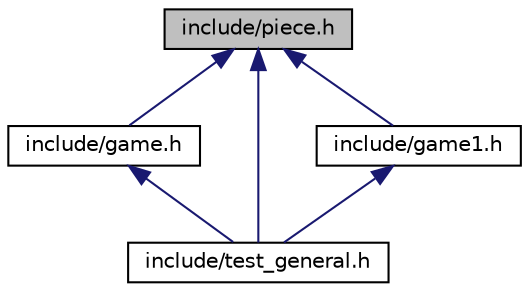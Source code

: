 digraph "include/piece.h"
{
  edge [fontname="Helvetica",fontsize="10",labelfontname="Helvetica",labelfontsize="10"];
  node [fontname="Helvetica",fontsize="10",shape=record];
  Node1 [label="include/piece.h",height=0.2,width=0.4,color="black", fillcolor="grey75", style="filled", fontcolor="black"];
  Node1 -> Node2 [dir="back",color="midnightblue",fontsize="10",style="solid"];
  Node2 [label="include/game.h",height=0.2,width=0.4,color="black", fillcolor="white", style="filled",URL="$game_8h.html",tooltip="This file describes the board of a rush-our game, the state of a game and all functions needed to man..."];
  Node2 -> Node3 [dir="back",color="midnightblue",fontsize="10",style="solid"];
  Node3 [label="include/test_general.h",height=0.2,width=0.4,color="black", fillcolor="white", style="filled",URL="$test__general_8h_source.html"];
  Node1 -> Node4 [dir="back",color="midnightblue",fontsize="10",style="solid"];
  Node4 [label="include/game1.h",height=0.2,width=0.4,color="black", fillcolor="white", style="filled",URL="$game1_8h_source.html"];
  Node4 -> Node3 [dir="back",color="midnightblue",fontsize="10",style="solid"];
  Node1 -> Node3 [dir="back",color="midnightblue",fontsize="10",style="solid"];
}
